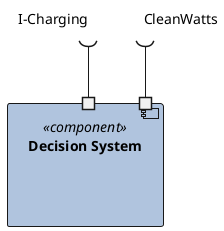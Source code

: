 @startuml LV1

skinparam linetype ortho

skinparam component{
  BackgroundColor lightsteelblue
}

label "CleanWatts" as cwl
label "I-Charging" as icl

component "Decision System" <<component>>{
  port cw as " "
  port ic as " "
}


cw -up-( cwl
ic -up-( icl
@enduml